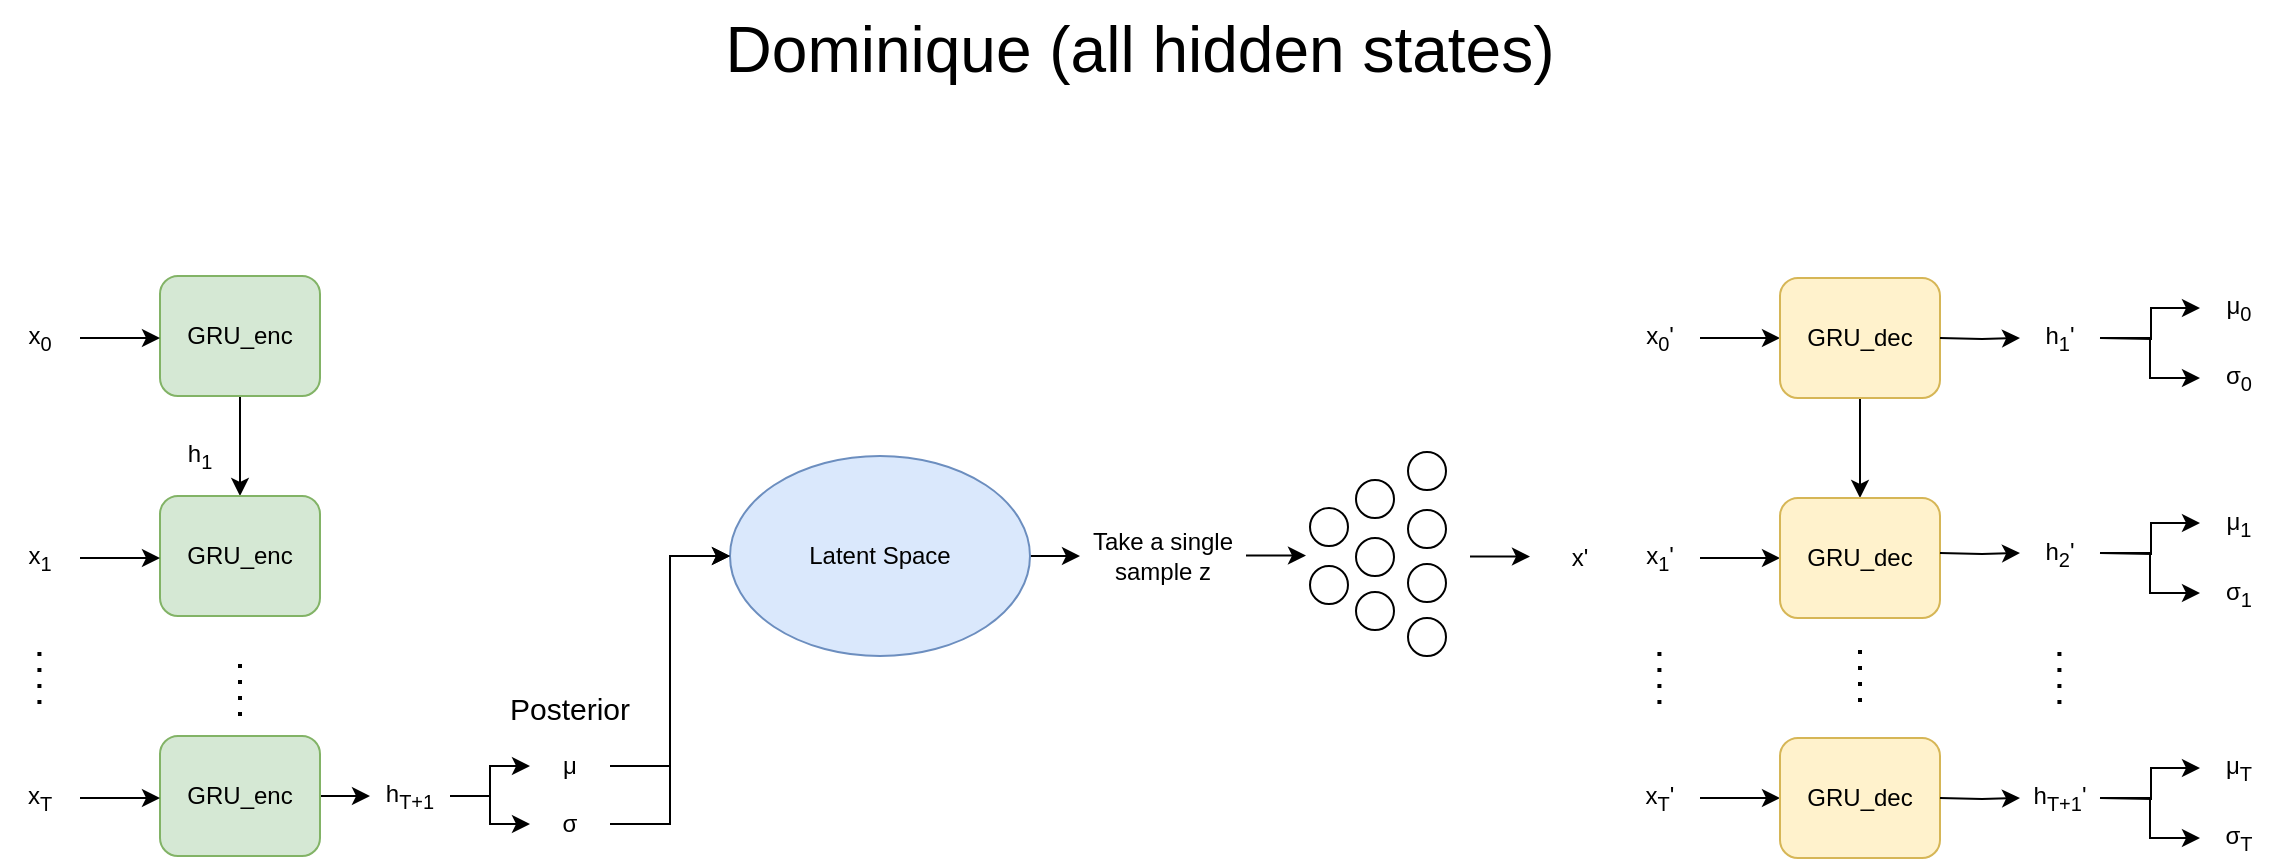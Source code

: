 <mxfile version="14.6.7" type="device"><diagram id="DZ8NXuXy_GfrIPUwnaeM" name="Page-1"><mxGraphModel dx="1673" dy="916" grid="1" gridSize="10" guides="1" tooltips="1" connect="1" arrows="1" fold="1" page="1" pageScale="1" pageWidth="1169" pageHeight="827" math="0" shadow="0"><root><mxCell id="0"/><mxCell id="1" parent="0"/><mxCell id="oNLBXndo9JrF9wz1wPDk-12" value="" style="edgeStyle=orthogonalEdgeStyle;rounded=0;orthogonalLoop=1;jettySize=auto;html=1;" edge="1" parent="1" source="oNLBXndo9JrF9wz1wPDk-1" target="oNLBXndo9JrF9wz1wPDk-2"><mxGeometry relative="1" as="geometry"/></mxCell><mxCell id="oNLBXndo9JrF9wz1wPDk-1" value="GRU_enc" style="rounded=1;whiteSpace=wrap;html=1;fillColor=#d5e8d4;strokeColor=#82b366;" vertex="1" parent="1"><mxGeometry x="95" y="268" width="80" height="60" as="geometry"/></mxCell><mxCell id="oNLBXndo9JrF9wz1wPDk-2" value="GRU_enc" style="rounded=1;whiteSpace=wrap;html=1;fillColor=#d5e8d4;strokeColor=#82b366;" vertex="1" parent="1"><mxGeometry x="95" y="378" width="80" height="60" as="geometry"/></mxCell><mxCell id="oNLBXndo9JrF9wz1wPDk-87" value="" style="edgeStyle=orthogonalEdgeStyle;rounded=0;orthogonalLoop=1;jettySize=auto;html=1;" edge="1" parent="1" source="oNLBXndo9JrF9wz1wPDk-3" target="oNLBXndo9JrF9wz1wPDk-21"><mxGeometry relative="1" as="geometry"/></mxCell><mxCell id="oNLBXndo9JrF9wz1wPDk-3" value="GRU_enc" style="rounded=1;whiteSpace=wrap;html=1;fillColor=#d5e8d4;strokeColor=#82b366;" vertex="1" parent="1"><mxGeometry x="95" y="498" width="80" height="60" as="geometry"/></mxCell><mxCell id="oNLBXndo9JrF9wz1wPDk-6" value="" style="edgeStyle=orthogonalEdgeStyle;rounded=0;orthogonalLoop=1;jettySize=auto;html=1;" edge="1" parent="1" source="oNLBXndo9JrF9wz1wPDk-5"><mxGeometry relative="1" as="geometry"><mxPoint x="905" y="299" as="targetPoint"/></mxGeometry></mxCell><mxCell id="oNLBXndo9JrF9wz1wPDk-5" value="x&lt;sub&gt;0&lt;/sub&gt;'" style="text;html=1;strokeColor=none;fillColor=none;align=center;verticalAlign=middle;whiteSpace=wrap;rounded=0;" vertex="1" parent="1"><mxGeometry x="825" y="289" width="40" height="20" as="geometry"/></mxCell><mxCell id="oNLBXndo9JrF9wz1wPDk-7" value="" style="edgeStyle=orthogonalEdgeStyle;rounded=0;orthogonalLoop=1;jettySize=auto;html=1;" edge="1" source="oNLBXndo9JrF9wz1wPDk-8" parent="1"><mxGeometry relative="1" as="geometry"><mxPoint x="905" y="409" as="targetPoint"/></mxGeometry></mxCell><mxCell id="oNLBXndo9JrF9wz1wPDk-8" value="x&lt;sub&gt;1&lt;/sub&gt;'" style="text;html=1;strokeColor=none;fillColor=none;align=center;verticalAlign=middle;whiteSpace=wrap;rounded=0;" vertex="1" parent="1"><mxGeometry x="825" y="399" width="40" height="20" as="geometry"/></mxCell><mxCell id="oNLBXndo9JrF9wz1wPDk-9" value="" style="edgeStyle=orthogonalEdgeStyle;rounded=0;orthogonalLoop=1;jettySize=auto;html=1;" edge="1" source="oNLBXndo9JrF9wz1wPDk-10" parent="1"><mxGeometry relative="1" as="geometry"><mxPoint x="905" y="529" as="targetPoint"/></mxGeometry></mxCell><mxCell id="oNLBXndo9JrF9wz1wPDk-10" value="x&lt;sub&gt;T&lt;/sub&gt;'" style="text;html=1;strokeColor=none;fillColor=none;align=center;verticalAlign=middle;whiteSpace=wrap;rounded=0;" vertex="1" parent="1"><mxGeometry x="825" y="519" width="40" height="20" as="geometry"/></mxCell><mxCell id="oNLBXndo9JrF9wz1wPDk-16" value="h&lt;sub&gt;1&lt;/sub&gt;" style="text;html=1;strokeColor=none;fillColor=none;align=center;verticalAlign=middle;whiteSpace=wrap;rounded=0;" vertex="1" parent="1"><mxGeometry x="95" y="348" width="40" height="20" as="geometry"/></mxCell><mxCell id="oNLBXndo9JrF9wz1wPDk-17" value="" style="endArrow=none;dashed=1;html=1;dashPattern=1 3;strokeWidth=2;" edge="1" parent="1"><mxGeometry width="50" height="50" relative="1" as="geometry"><mxPoint x="135" y="488" as="sourcePoint"/><mxPoint x="135" y="458" as="targetPoint"/></mxGeometry></mxCell><mxCell id="oNLBXndo9JrF9wz1wPDk-112" value="" style="edgeStyle=orthogonalEdgeStyle;rounded=0;orthogonalLoop=1;jettySize=auto;html=1;" edge="1" parent="1" source="oNLBXndo9JrF9wz1wPDk-18" target="oNLBXndo9JrF9wz1wPDk-37"><mxGeometry relative="1" as="geometry"/></mxCell><mxCell id="oNLBXndo9JrF9wz1wPDk-18" value="Latent Space" style="ellipse;whiteSpace=wrap;html=1;fillColor=#dae8fc;strokeColor=#6c8ebf;" vertex="1" parent="1"><mxGeometry x="380" y="358" width="150" height="100" as="geometry"/></mxCell><mxCell id="oNLBXndo9JrF9wz1wPDk-20" value="" style="endArrow=none;dashed=1;html=1;dashPattern=1 3;strokeWidth=2;" edge="1" parent="1"><mxGeometry width="50" height="50" relative="1" as="geometry"><mxPoint x="844.71" y="482" as="sourcePoint"/><mxPoint x="844.71" y="452" as="targetPoint"/></mxGeometry></mxCell><mxCell id="oNLBXndo9JrF9wz1wPDk-90" style="edgeStyle=orthogonalEdgeStyle;rounded=0;orthogonalLoop=1;jettySize=auto;html=1;entryX=0;entryY=0.5;entryDx=0;entryDy=0;" edge="1" parent="1" source="oNLBXndo9JrF9wz1wPDk-21" target="oNLBXndo9JrF9wz1wPDk-88"><mxGeometry relative="1" as="geometry"/></mxCell><mxCell id="oNLBXndo9JrF9wz1wPDk-91" style="edgeStyle=orthogonalEdgeStyle;rounded=0;orthogonalLoop=1;jettySize=auto;html=1;exitX=1;exitY=0.5;exitDx=0;exitDy=0;entryX=0;entryY=0.5;entryDx=0;entryDy=0;" edge="1" parent="1" source="oNLBXndo9JrF9wz1wPDk-21" target="oNLBXndo9JrF9wz1wPDk-89"><mxGeometry relative="1" as="geometry"/></mxCell><mxCell id="oNLBXndo9JrF9wz1wPDk-21" value="h&lt;sub&gt;T+1&lt;/sub&gt;" style="text;html=1;strokeColor=none;fillColor=none;align=center;verticalAlign=middle;whiteSpace=wrap;rounded=0;" vertex="1" parent="1"><mxGeometry x="200" y="518" width="40" height="20" as="geometry"/></mxCell><mxCell id="oNLBXndo9JrF9wz1wPDk-121" value="" style="edgeStyle=orthogonalEdgeStyle;rounded=0;orthogonalLoop=1;jettySize=auto;html=1;" edge="1" parent="1" source="oNLBXndo9JrF9wz1wPDk-22" target="oNLBXndo9JrF9wz1wPDk-23"><mxGeometry relative="1" as="geometry"/></mxCell><mxCell id="oNLBXndo9JrF9wz1wPDk-22" value="GRU_dec" style="rounded=1;whiteSpace=wrap;html=1;fillColor=#fff2cc;strokeColor=#d6b656;" vertex="1" parent="1"><mxGeometry x="905" y="269" width="80" height="60" as="geometry"/></mxCell><mxCell id="oNLBXndo9JrF9wz1wPDk-23" value="GRU_dec" style="rounded=1;whiteSpace=wrap;html=1;fillColor=#fff2cc;strokeColor=#d6b656;" vertex="1" parent="1"><mxGeometry x="905" y="379" width="80" height="60" as="geometry"/></mxCell><mxCell id="oNLBXndo9JrF9wz1wPDk-24" value="GRU_dec" style="rounded=1;whiteSpace=wrap;html=1;fillColor=#fff2cc;strokeColor=#d6b656;" vertex="1" parent="1"><mxGeometry x="905" y="499" width="80" height="60" as="geometry"/></mxCell><mxCell id="oNLBXndo9JrF9wz1wPDk-37" value="&lt;div&gt;Take a single sample z&lt;br&gt;&lt;/div&gt;" style="text;html=1;strokeColor=none;fillColor=none;align=center;verticalAlign=middle;whiteSpace=wrap;rounded=0;" vertex="1" parent="1"><mxGeometry x="555" y="390" width="83" height="36" as="geometry"/></mxCell><mxCell id="oNLBXndo9JrF9wz1wPDk-69" style="edgeStyle=orthogonalEdgeStyle;rounded=0;orthogonalLoop=1;jettySize=auto;html=1;exitX=1;exitY=0.5;exitDx=0;exitDy=0;entryX=0;entryY=0.5;entryDx=0;entryDy=0;" edge="1" target="oNLBXndo9JrF9wz1wPDk-71" parent="1"><mxGeometry relative="1" as="geometry"><mxPoint x="985" y="529" as="sourcePoint"/></mxGeometry></mxCell><mxCell id="oNLBXndo9JrF9wz1wPDk-124" style="edgeStyle=orthogonalEdgeStyle;rounded=0;orthogonalLoop=1;jettySize=auto;html=1;entryX=0;entryY=0.5;entryDx=0;entryDy=0;" edge="1" parent="1" source="oNLBXndo9JrF9wz1wPDk-71" target="oNLBXndo9JrF9wz1wPDk-122"><mxGeometry relative="1" as="geometry"/></mxCell><mxCell id="oNLBXndo9JrF9wz1wPDk-71" value="h&lt;sub&gt;T+1&lt;/sub&gt;'" style="text;html=1;strokeColor=none;fillColor=none;align=center;verticalAlign=middle;whiteSpace=wrap;rounded=0;" vertex="1" parent="1"><mxGeometry x="1025" y="519" width="40" height="20" as="geometry"/></mxCell><mxCell id="oNLBXndo9JrF9wz1wPDk-75" value="" style="endArrow=none;dashed=1;html=1;dashPattern=1 3;strokeWidth=2;" edge="1" parent="1"><mxGeometry width="50" height="50" relative="1" as="geometry"><mxPoint x="945" y="481" as="sourcePoint"/><mxPoint x="945" y="451" as="targetPoint"/></mxGeometry></mxCell><mxCell id="oNLBXndo9JrF9wz1wPDk-86" value="&lt;font style=&quot;font-size: 32px&quot;&gt;Dominique (all hidden states)&lt;br&gt;&lt;/font&gt;" style="text;html=1;strokeColor=none;fillColor=none;align=center;verticalAlign=middle;whiteSpace=wrap;rounded=0;" vertex="1" parent="1"><mxGeometry x="290" y="130" width="590" height="50" as="geometry"/></mxCell><mxCell id="oNLBXndo9JrF9wz1wPDk-92" style="edgeStyle=orthogonalEdgeStyle;rounded=0;orthogonalLoop=1;jettySize=auto;html=1;exitX=1;exitY=0.5;exitDx=0;exitDy=0;entryX=0;entryY=0.5;entryDx=0;entryDy=0;" edge="1" parent="1" source="oNLBXndo9JrF9wz1wPDk-88" target="oNLBXndo9JrF9wz1wPDk-18"><mxGeometry relative="1" as="geometry"/></mxCell><mxCell id="oNLBXndo9JrF9wz1wPDk-88" value="μ" style="text;html=1;strokeColor=none;fillColor=none;align=center;verticalAlign=middle;whiteSpace=wrap;rounded=0;" vertex="1" parent="1"><mxGeometry x="280" y="503" width="40" height="20" as="geometry"/></mxCell><mxCell id="oNLBXndo9JrF9wz1wPDk-94" style="edgeStyle=orthogonalEdgeStyle;rounded=0;orthogonalLoop=1;jettySize=auto;html=1;entryX=0;entryY=0.5;entryDx=0;entryDy=0;" edge="1" parent="1" source="oNLBXndo9JrF9wz1wPDk-89" target="oNLBXndo9JrF9wz1wPDk-18"><mxGeometry relative="1" as="geometry"/></mxCell><mxCell id="oNLBXndo9JrF9wz1wPDk-89" value="σ" style="text;html=1;strokeColor=none;fillColor=none;align=center;verticalAlign=middle;whiteSpace=wrap;rounded=0;" vertex="1" parent="1"><mxGeometry x="280" y="532" width="40" height="20" as="geometry"/></mxCell><mxCell id="oNLBXndo9JrF9wz1wPDk-95" value="&lt;font style=&quot;font-size: 15px&quot;&gt;Posterior&lt;/font&gt;" style="text;html=1;strokeColor=none;fillColor=none;align=center;verticalAlign=middle;whiteSpace=wrap;rounded=0;" vertex="1" parent="1"><mxGeometry x="280" y="474" width="40" height="20" as="geometry"/></mxCell><mxCell id="oNLBXndo9JrF9wz1wPDk-106" style="edgeStyle=orthogonalEdgeStyle;rounded=0;orthogonalLoop=1;jettySize=auto;html=1;entryX=0;entryY=0.5;entryDx=0;entryDy=0;" edge="1" target="oNLBXndo9JrF9wz1wPDk-108" parent="1"><mxGeometry relative="1" as="geometry"><mxPoint x="1065" y="529.034" as="sourcePoint"/></mxGeometry></mxCell><mxCell id="oNLBXndo9JrF9wz1wPDk-108" value="μ&lt;sub&gt;T&lt;/sub&gt;" style="text;html=1;strokeColor=none;fillColor=none;align=center;verticalAlign=middle;whiteSpace=wrap;rounded=0;" vertex="1" parent="1"><mxGeometry x="1115" y="504" width="39" height="20" as="geometry"/></mxCell><mxCell id="oNLBXndo9JrF9wz1wPDk-122" value="σ&lt;sub&gt;T&lt;/sub&gt;" style="text;html=1;strokeColor=none;fillColor=none;align=center;verticalAlign=middle;whiteSpace=wrap;rounded=0;" vertex="1" parent="1"><mxGeometry x="1115" y="539" width="39" height="20" as="geometry"/></mxCell><mxCell id="oNLBXndo9JrF9wz1wPDk-127" value="" style="ellipse;whiteSpace=wrap;html=1;aspect=fixed;" vertex="1" parent="1"><mxGeometry x="670" y="384" width="19" height="19" as="geometry"/></mxCell><mxCell id="oNLBXndo9JrF9wz1wPDk-128" value="" style="ellipse;whiteSpace=wrap;html=1;aspect=fixed;" vertex="1" parent="1"><mxGeometry x="670" y="413" width="19" height="19" as="geometry"/></mxCell><mxCell id="oNLBXndo9JrF9wz1wPDk-129" value="" style="ellipse;whiteSpace=wrap;html=1;aspect=fixed;" vertex="1" parent="1"><mxGeometry x="693" y="370" width="19" height="19" as="geometry"/></mxCell><mxCell id="oNLBXndo9JrF9wz1wPDk-130" value="" style="ellipse;whiteSpace=wrap;html=1;aspect=fixed;" vertex="1" parent="1"><mxGeometry x="693" y="399" width="19" height="19" as="geometry"/></mxCell><mxCell id="oNLBXndo9JrF9wz1wPDk-131" value="" style="ellipse;whiteSpace=wrap;html=1;aspect=fixed;" vertex="1" parent="1"><mxGeometry x="693" y="426" width="19" height="19" as="geometry"/></mxCell><mxCell id="oNLBXndo9JrF9wz1wPDk-132" value="" style="ellipse;whiteSpace=wrap;html=1;aspect=fixed;" vertex="1" parent="1"><mxGeometry x="719" y="356" width="19" height="19" as="geometry"/></mxCell><mxCell id="oNLBXndo9JrF9wz1wPDk-133" value="" style="ellipse;whiteSpace=wrap;html=1;aspect=fixed;" vertex="1" parent="1"><mxGeometry x="719" y="385" width="19" height="19" as="geometry"/></mxCell><mxCell id="oNLBXndo9JrF9wz1wPDk-134" value="" style="ellipse;whiteSpace=wrap;html=1;aspect=fixed;" vertex="1" parent="1"><mxGeometry x="719" y="412" width="19" height="19" as="geometry"/></mxCell><mxCell id="oNLBXndo9JrF9wz1wPDk-135" value="" style="ellipse;whiteSpace=wrap;html=1;aspect=fixed;" vertex="1" parent="1"><mxGeometry x="719" y="439" width="19" height="19" as="geometry"/></mxCell><mxCell id="oNLBXndo9JrF9wz1wPDk-136" value="" style="endArrow=classic;html=1;" edge="1" parent="1"><mxGeometry width="50" height="50" relative="1" as="geometry"><mxPoint x="638" y="407.76" as="sourcePoint"/><mxPoint x="668" y="407.76" as="targetPoint"/></mxGeometry></mxCell><mxCell id="oNLBXndo9JrF9wz1wPDk-138" value="" style="endArrow=classic;html=1;" edge="1" parent="1"><mxGeometry width="50" height="50" relative="1" as="geometry"><mxPoint x="750" y="408.26" as="sourcePoint"/><mxPoint x="780" y="408.26" as="targetPoint"/></mxGeometry></mxCell><mxCell id="oNLBXndo9JrF9wz1wPDk-139" value="x'" style="text;html=1;strokeColor=none;fillColor=none;align=center;verticalAlign=middle;whiteSpace=wrap;rounded=0;" vertex="1" parent="1"><mxGeometry x="785" y="398.5" width="40" height="20" as="geometry"/></mxCell><mxCell id="oNLBXndo9JrF9wz1wPDk-140" value="" style="edgeStyle=orthogonalEdgeStyle;rounded=0;orthogonalLoop=1;jettySize=auto;html=1;" edge="1" parent="1" source="oNLBXndo9JrF9wz1wPDk-141"><mxGeometry relative="1" as="geometry"><mxPoint x="95.0" y="299" as="targetPoint"/></mxGeometry></mxCell><mxCell id="oNLBXndo9JrF9wz1wPDk-141" value="x&lt;sub&gt;0&lt;/sub&gt;" style="text;html=1;strokeColor=none;fillColor=none;align=center;verticalAlign=middle;whiteSpace=wrap;rounded=0;" vertex="1" parent="1"><mxGeometry x="15" y="289" width="40" height="20" as="geometry"/></mxCell><mxCell id="oNLBXndo9JrF9wz1wPDk-142" value="" style="edgeStyle=orthogonalEdgeStyle;rounded=0;orthogonalLoop=1;jettySize=auto;html=1;" edge="1" parent="1" source="oNLBXndo9JrF9wz1wPDk-143"><mxGeometry relative="1" as="geometry"><mxPoint x="95.0" y="409" as="targetPoint"/></mxGeometry></mxCell><mxCell id="oNLBXndo9JrF9wz1wPDk-143" value="x&lt;sub&gt;1&lt;/sub&gt;" style="text;html=1;strokeColor=none;fillColor=none;align=center;verticalAlign=middle;whiteSpace=wrap;rounded=0;" vertex="1" parent="1"><mxGeometry x="15" y="399" width="40" height="20" as="geometry"/></mxCell><mxCell id="oNLBXndo9JrF9wz1wPDk-144" value="" style="edgeStyle=orthogonalEdgeStyle;rounded=0;orthogonalLoop=1;jettySize=auto;html=1;" edge="1" parent="1" source="oNLBXndo9JrF9wz1wPDk-145"><mxGeometry relative="1" as="geometry"><mxPoint x="95.0" y="529" as="targetPoint"/></mxGeometry></mxCell><mxCell id="oNLBXndo9JrF9wz1wPDk-145" value="x&lt;sub&gt;T&lt;/sub&gt;" style="text;html=1;strokeColor=none;fillColor=none;align=center;verticalAlign=middle;whiteSpace=wrap;rounded=0;" vertex="1" parent="1"><mxGeometry x="15" y="519" width="40" height="20" as="geometry"/></mxCell><mxCell id="oNLBXndo9JrF9wz1wPDk-146" value="" style="endArrow=none;dashed=1;html=1;dashPattern=1 3;strokeWidth=2;" edge="1" parent="1"><mxGeometry width="50" height="50" relative="1" as="geometry"><mxPoint x="34.71" y="482.0" as="sourcePoint"/><mxPoint x="34.71" y="452.0" as="targetPoint"/></mxGeometry></mxCell><mxCell id="oNLBXndo9JrF9wz1wPDk-147" style="edgeStyle=orthogonalEdgeStyle;rounded=0;orthogonalLoop=1;jettySize=auto;html=1;exitX=1;exitY=0.5;exitDx=0;exitDy=0;entryX=0;entryY=0.5;entryDx=0;entryDy=0;" edge="1" target="oNLBXndo9JrF9wz1wPDk-149" parent="1"><mxGeometry relative="1" as="geometry"><mxPoint x="985" y="406.5" as="sourcePoint"/></mxGeometry></mxCell><mxCell id="oNLBXndo9JrF9wz1wPDk-148" style="edgeStyle=orthogonalEdgeStyle;rounded=0;orthogonalLoop=1;jettySize=auto;html=1;entryX=0;entryY=0.5;entryDx=0;entryDy=0;" edge="1" source="oNLBXndo9JrF9wz1wPDk-149" target="oNLBXndo9JrF9wz1wPDk-152" parent="1"><mxGeometry relative="1" as="geometry"/></mxCell><mxCell id="oNLBXndo9JrF9wz1wPDk-149" value="h&lt;sub&gt;2&lt;/sub&gt;'" style="text;html=1;strokeColor=none;fillColor=none;align=center;verticalAlign=middle;whiteSpace=wrap;rounded=0;" vertex="1" parent="1"><mxGeometry x="1025" y="396.5" width="40" height="20" as="geometry"/></mxCell><mxCell id="oNLBXndo9JrF9wz1wPDk-150" style="edgeStyle=orthogonalEdgeStyle;rounded=0;orthogonalLoop=1;jettySize=auto;html=1;entryX=0;entryY=0.5;entryDx=0;entryDy=0;" edge="1" target="oNLBXndo9JrF9wz1wPDk-151" parent="1"><mxGeometry relative="1" as="geometry"><mxPoint x="1065" y="406.534" as="sourcePoint"/></mxGeometry></mxCell><mxCell id="oNLBXndo9JrF9wz1wPDk-151" value="&lt;div&gt;μ&lt;sub&gt;1&lt;/sub&gt;&lt;/div&gt;" style="text;html=1;strokeColor=none;fillColor=none;align=center;verticalAlign=middle;whiteSpace=wrap;rounded=0;" vertex="1" parent="1"><mxGeometry x="1115" y="381.5" width="39" height="20" as="geometry"/></mxCell><mxCell id="oNLBXndo9JrF9wz1wPDk-152" value="σ&lt;sub&gt;1&lt;/sub&gt;" style="text;html=1;strokeColor=none;fillColor=none;align=center;verticalAlign=middle;whiteSpace=wrap;rounded=0;" vertex="1" parent="1"><mxGeometry x="1115" y="416.5" width="39" height="20" as="geometry"/></mxCell><mxCell id="oNLBXndo9JrF9wz1wPDk-153" style="edgeStyle=orthogonalEdgeStyle;rounded=0;orthogonalLoop=1;jettySize=auto;html=1;exitX=1;exitY=0.5;exitDx=0;exitDy=0;entryX=0;entryY=0.5;entryDx=0;entryDy=0;" edge="1" target="oNLBXndo9JrF9wz1wPDk-155" parent="1"><mxGeometry relative="1" as="geometry"><mxPoint x="985" y="299" as="sourcePoint"/></mxGeometry></mxCell><mxCell id="oNLBXndo9JrF9wz1wPDk-154" style="edgeStyle=orthogonalEdgeStyle;rounded=0;orthogonalLoop=1;jettySize=auto;html=1;entryX=0;entryY=0.5;entryDx=0;entryDy=0;" edge="1" source="oNLBXndo9JrF9wz1wPDk-155" target="oNLBXndo9JrF9wz1wPDk-158" parent="1"><mxGeometry relative="1" as="geometry"/></mxCell><mxCell id="oNLBXndo9JrF9wz1wPDk-155" value="h&lt;sub&gt;1&lt;/sub&gt;'" style="text;html=1;strokeColor=none;fillColor=none;align=center;verticalAlign=middle;whiteSpace=wrap;rounded=0;" vertex="1" parent="1"><mxGeometry x="1025" y="289" width="40" height="20" as="geometry"/></mxCell><mxCell id="oNLBXndo9JrF9wz1wPDk-156" style="edgeStyle=orthogonalEdgeStyle;rounded=0;orthogonalLoop=1;jettySize=auto;html=1;entryX=0;entryY=0.5;entryDx=0;entryDy=0;" edge="1" target="oNLBXndo9JrF9wz1wPDk-157" parent="1"><mxGeometry relative="1" as="geometry"><mxPoint x="1065" y="299.034" as="sourcePoint"/></mxGeometry></mxCell><mxCell id="oNLBXndo9JrF9wz1wPDk-157" value="μ&lt;sub&gt;0&lt;/sub&gt;" style="text;html=1;strokeColor=none;fillColor=none;align=center;verticalAlign=middle;whiteSpace=wrap;rounded=0;" vertex="1" parent="1"><mxGeometry x="1115" y="274" width="39" height="20" as="geometry"/></mxCell><mxCell id="oNLBXndo9JrF9wz1wPDk-158" value="σ&lt;sub&gt;0&lt;/sub&gt;" style="text;html=1;strokeColor=none;fillColor=none;align=center;verticalAlign=middle;whiteSpace=wrap;rounded=0;" vertex="1" parent="1"><mxGeometry x="1115" y="309" width="39" height="20" as="geometry"/></mxCell><mxCell id="oNLBXndo9JrF9wz1wPDk-159" value="" style="endArrow=none;dashed=1;html=1;dashPattern=1 3;strokeWidth=2;" edge="1" parent="1"><mxGeometry width="50" height="50" relative="1" as="geometry"><mxPoint x="1044.71" y="482" as="sourcePoint"/><mxPoint x="1044.71" y="452" as="targetPoint"/></mxGeometry></mxCell></root></mxGraphModel></diagram></mxfile>
